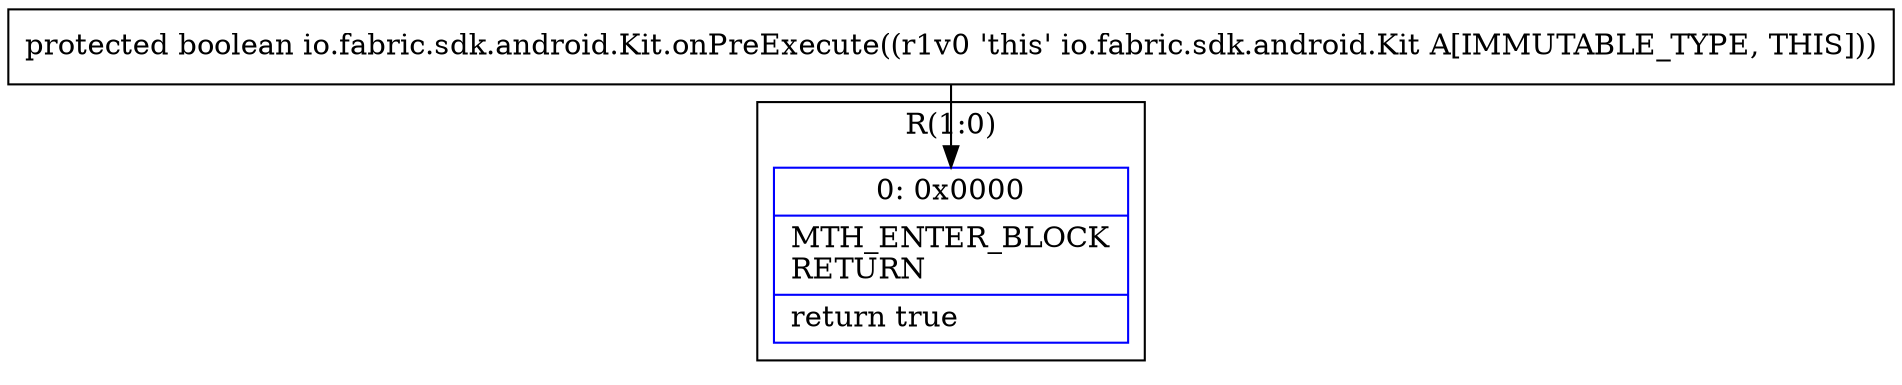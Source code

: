 digraph "CFG forio.fabric.sdk.android.Kit.onPreExecute()Z" {
subgraph cluster_Region_355707328 {
label = "R(1:0)";
node [shape=record,color=blue];
Node_0 [shape=record,label="{0\:\ 0x0000|MTH_ENTER_BLOCK\lRETURN\l|return true\l}"];
}
MethodNode[shape=record,label="{protected boolean io.fabric.sdk.android.Kit.onPreExecute((r1v0 'this' io.fabric.sdk.android.Kit A[IMMUTABLE_TYPE, THIS])) }"];
MethodNode -> Node_0;
}

